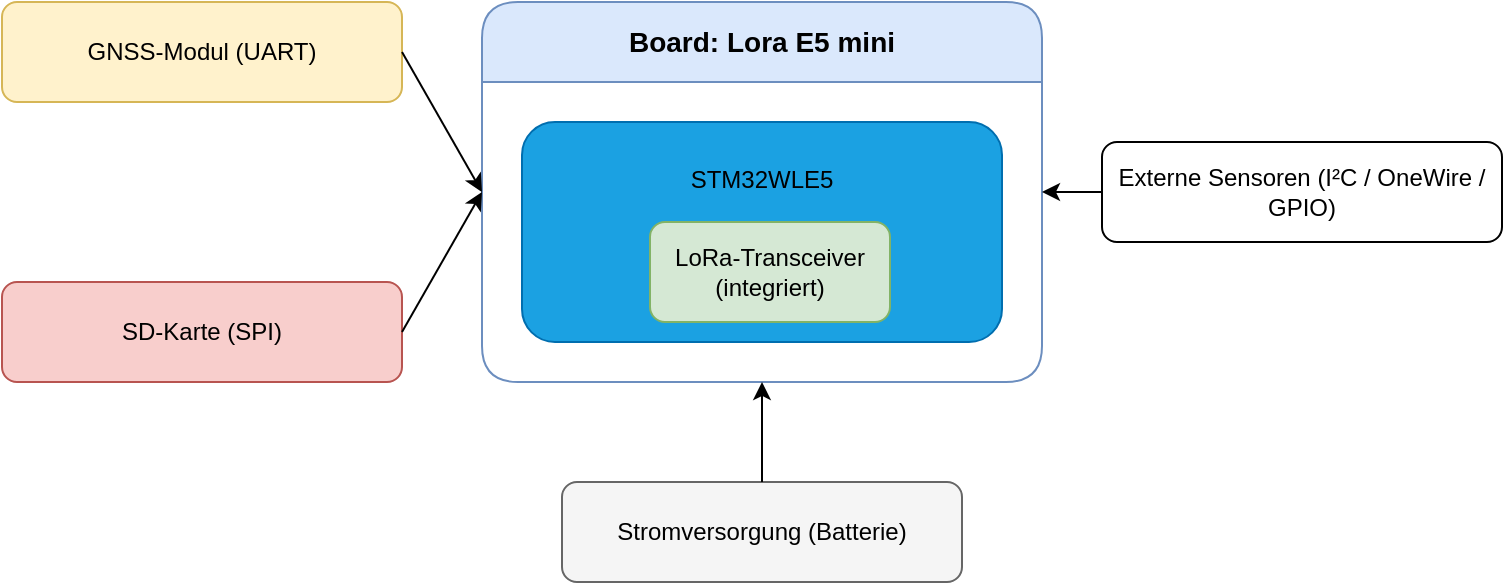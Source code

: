 <mxfile pages="2">
    <diagram name="STM32WLE5 Architektur (LoRa integriert)" id="fHOgZfthsOh97Plm2dpq">
        <mxGraphModel dx="791" dy="538" grid="1" gridSize="10" guides="1" tooltips="1" connect="1" arrows="1" fold="1" page="1" pageScale="1" pageWidth="827" pageHeight="1169" math="0" shadow="0">
            <root>
                <mxCell id="0"/>
                <mxCell id="1" parent="0"/>
                <mxCell id="mcu_stm" value="Board: Lora E5 mini" style="swimlane;rounded=1;whiteSpace=wrap;html=1;fillColor=#dae8fc;strokeColor=#6c8ebf;fontSize=14;fontStyle=1;startSize=40;" parent="1" vertex="1">
                    <mxGeometry x="270" y="140" width="280" height="190" as="geometry"/>
                </mxCell>
                <mxCell id="-FlrmNBtS9VMSazVJfEe-1" value="" style="rounded=1;whiteSpace=wrap;html=1;fillColor=light-dark(#1BA1E2,#092F44);strokeColor=#006EAF;fontSize=12;fontColor=#ffffff;" parent="mcu_stm" vertex="1">
                    <mxGeometry x="20" y="60" width="240" height="110" as="geometry"/>
                </mxCell>
                <mxCell id="2" value="&lt;span style=&quot;color: rgb(0, 0, 0); font-family: Helvetica; font-size: 12px; font-style: normal; font-variant-ligatures: normal; font-variant-caps: normal; font-weight: 400; letter-spacing: normal; orphans: 2; text-indent: 0px; text-transform: none; widows: 2; word-spacing: 0px; -webkit-text-stroke-width: 0px; white-space: normal; text-decoration-thickness: initial; text-decoration-style: initial; text-decoration-color: initial; float: none; display: inline !important;&quot;&gt;STM32WLE5&lt;/span&gt;" style="text;whiteSpace=wrap;html=1;align=center;" vertex="1" parent="mcu_stm">
                    <mxGeometry x="90" y="75" width="100" height="40" as="geometry"/>
                </mxCell>
                <mxCell id="lora_integ" value="LoRa-Transceiver (integriert)" style="rounded=1;whiteSpace=wrap;html=1;fillColor=#d5e8d4;strokeColor=#82b366;fontSize=12" parent="mcu_stm" vertex="1">
                    <mxGeometry x="84" y="110" width="120" height="50" as="geometry"/>
                </mxCell>
                <mxCell id="gnss_stm" value="GNSS-Modul (UART)" style="rounded=1;whiteSpace=wrap;html=1;fillColor=#fff2cc;strokeColor=#d6b656;fontSize=12" parent="1" vertex="1">
                    <mxGeometry x="30" y="140" width="200" height="50" as="geometry"/>
                </mxCell>
                <mxCell id="sd_stm" value="SD-Karte (SPI)" style="rounded=1;whiteSpace=wrap;html=1;fillColor=#f8cecc;strokeColor=#b85450;fontSize=12" parent="1" vertex="1">
                    <mxGeometry x="30" y="280" width="200" height="50" as="geometry"/>
                </mxCell>
                <mxCell id="power_stm" value="Stromversorgung (Batterie)" style="rounded=1;whiteSpace=wrap;html=1;fillColor=#f5f5f5;strokeColor=#666666;fontSize=12" parent="1" vertex="1">
                    <mxGeometry x="310" y="380" width="200" height="50" as="geometry"/>
                </mxCell>
                <mxCell id="sensors_stm" value="Externe Sensoren (I²C / OneWire / GPIO)" style="rounded=1;whiteSpace=wrap;html=1;fillColor=#ffffff;strokeColor=#000000;fontSize=12" parent="1" vertex="1">
                    <mxGeometry x="580" y="210" width="200" height="50" as="geometry"/>
                </mxCell>
                <mxCell id="e1" style="exitX=1;exitY=0.5;exitDx=0;exitDy=0;entryX=0;entryY=0.5;entryDx=0;entryDy=0;" parent="1" source="gnss_stm" target="mcu_stm" edge="1">
                    <mxGeometry relative="1" as="geometry">
                        <mxPoint x="270" y="213" as="targetPoint"/>
                    </mxGeometry>
                </mxCell>
                <mxCell id="e2" style="entryX=0;entryY=0.5;entryDx=0;entryDy=0;exitX=1;exitY=0.5;exitDx=0;exitDy=0;" parent="1" source="sd_stm" target="mcu_stm" edge="1">
                    <mxGeometry relative="1" as="geometry"/>
                </mxCell>
                <mxCell id="e4" parent="1" source="power_stm" target="mcu_stm" edge="1">
                    <mxGeometry relative="1" as="geometry"/>
                </mxCell>
                <mxCell id="e5" style="entryX=1;entryY=0.5;entryDx=0;entryDy=0;exitX=0;exitY=0.5;exitDx=0;exitDy=0;" parent="1" source="sensors_stm" target="mcu_stm" edge="1">
                    <mxGeometry relative="1" as="geometry"/>
                </mxCell>
            </root>
        </mxGraphModel>
    </diagram>
    <diagram name="ESP32 Architektur (externes LoRa-Modul)" id="HTQjn1QvVeaVLX3pRl1t">
        <mxGraphModel dx="1290" dy="783" grid="1" gridSize="10" guides="1" tooltips="1" connect="1" arrows="1" fold="1" page="1" pageScale="1" pageWidth="827" pageHeight="1169" math="0" shadow="0">
            <root>
                <mxCell id="0"/>
                <mxCell id="1" parent="0"/>
                <mxCell id="mcu_esp" value="MCU: ESP32" style="swimlane;rounded=1;whiteSpace=wrap;html=1;fillColor=#dae8fc;strokeColor=#6c8ebf;fontSize=14;fontStyle=1" parent="1" vertex="1">
                    <mxGeometry x="270" y="140" width="280" height="120" as="geometry"/>
                </mxCell>
                <mxCell id="XX7xPQDDiVwZJhdfDnZB-1" value="&lt;font style=&quot;color: light-dark(rgb(0, 0, 0), rgb(255, 255, 255));&quot;&gt;ESP32&lt;/font&gt;" style="rounded=1;whiteSpace=wrap;html=1;fillColor=light-dark(#1BA1E2,#092F44);strokeColor=#006EAF;fontSize=12;fontColor=#ffffff;" vertex="1" parent="mcu_esp">
                    <mxGeometry x="20" y="50" width="240" height="50" as="geometry"/>
                </mxCell>
                <mxCell id="lora_ext" value="SX127x LoRa-Transceiver (SPI + DIO)" style="rounded=1;whiteSpace=wrap;html=1;fillColor=#d5e8d4;strokeColor=#82b366;fontSize=12" parent="1" vertex="1">
                    <mxGeometry x="20" y="220" width="220" height="60" as="geometry"/>
                </mxCell>
                <mxCell id="gnss_esp" value="GNSS-Modul (UART)" style="rounded=1;whiteSpace=wrap;html=1;fillColor=#fff2cc;strokeColor=#d6b656;fontSize=12" parent="1" vertex="1">
                    <mxGeometry x="20" y="140" width="200" height="50" as="geometry"/>
                </mxCell>
                <mxCell id="sd_esp" value="SD-Karte (SPI)" style="rounded=1;whiteSpace=wrap;html=1;fillColor=#f8cecc;strokeColor=#b85450;fontSize=12" parent="1" vertex="1">
                    <mxGeometry x="600" y="140" width="200" height="50" as="geometry"/>
                </mxCell>
                <mxCell id="power_esp" value="Stromversorgung (Batterie/PMIC)" style="rounded=1;whiteSpace=wrap;html=1;fillColor=#f5f5f5;strokeColor=#666666;fontSize=12" parent="1" vertex="1">
                    <mxGeometry x="310" y="300" width="200" height="50" as="geometry"/>
                </mxCell>
                <mxCell id="sensors_esp" value="Externe Sensoren (I²C / OneWire / GPIO)" style="rounded=1;whiteSpace=wrap;html=1;fillColor=#ffffff;strokeColor=#000000;fontSize=12" parent="1" vertex="1">
                    <mxGeometry x="600" y="230" width="200" height="50" as="geometry"/>
                </mxCell>
                <mxCell id="e1" style="exitX=1;exitY=0.5;exitDx=0;exitDy=0;entryX=0;entryY=0.5;entryDx=0;entryDy=0;" parent="1" source="gnss_esp" target="mcu_esp" edge="1">
                    <mxGeometry relative="1" as="geometry"/>
                </mxCell>
                <mxCell id="e2" style="exitX=0;exitY=0.5;exitDx=0;exitDy=0;entryX=1;entryY=0.5;entryDx=0;entryDy=0;" parent="1" source="sd_esp" target="mcu_esp" edge="1">
                    <mxGeometry relative="1" as="geometry"/>
                </mxCell>
                <mxCell id="e4" parent="1" source="power_esp" target="mcu_esp" edge="1">
                    <mxGeometry relative="1" as="geometry"/>
                </mxCell>
                <mxCell id="e5" style="entryX=1;entryY=0.5;entryDx=0;entryDy=0;exitX=0;exitY=0.5;exitDx=0;exitDy=0;" parent="1" source="sensors_esp" target="mcu_esp" edge="1">
                    <mxGeometry relative="1" as="geometry"/>
                </mxCell>
                <mxCell id="e6" style="exitX=1;exitY=0.5;exitDx=0;exitDy=0;entryX=0;entryY=0.5;entryDx=0;entryDy=0;" parent="1" source="lora_ext" target="mcu_esp" edge="1">
                    <mxGeometry relative="1" as="geometry">
                        <mxPoint x="260" y="250" as="sourcePoint"/>
                        <mxPoint x="270" y="230" as="targetPoint"/>
                    </mxGeometry>
                </mxCell>
            </root>
        </mxGraphModel>
    </diagram>
</mxfile>